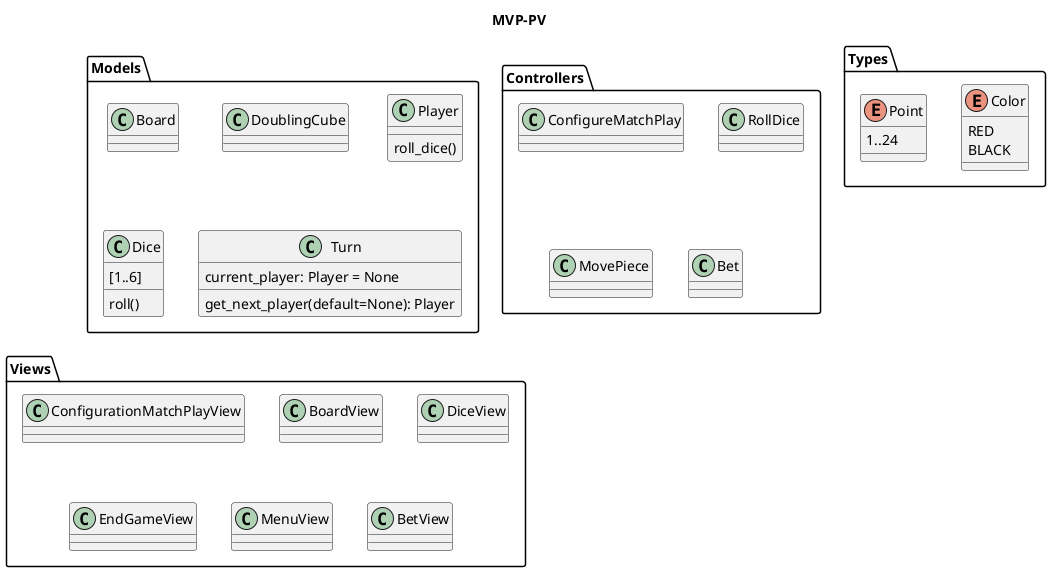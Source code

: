 @startuml
title MVP-PV

package Models {
    class Board
    class DoublingCube
    class Player{
        roll_dice()
    }
    class Dice{
        [1..6]
        roll()
    }
    class Turn{
        current_player: Player = None
        get_next_player(default=None): Player
    }
}

package Controllers {
    class ConfigureMatchPlay
    class RollDice
    class MovePiece
    class Bet
}

package Views {
    class ConfigurationMatchPlayView
    class BoardView
    class DiceView
    class EndGameView
    class MenuView
    class BetView
}

package Types {
    enum Color {
        RED
        BLACK
    }
    enum Point {
        1..24
    }
}

@enduml